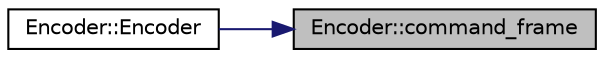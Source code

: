 digraph "Encoder::command_frame"
{
 // LATEX_PDF_SIZE
  edge [fontname="Helvetica",fontsize="10",labelfontname="Helvetica",labelfontsize="10"];
  node [fontname="Helvetica",fontsize="10",shape=record];
  rankdir="RL";
  Node1 [label="Encoder::command_frame",height=0.2,width=0.4,color="black", fillcolor="grey75", style="filled", fontcolor="black",tooltip=" "];
  Node1 -> Node2 [dir="back",color="midnightblue",fontsize="10",style="solid",fontname="Helvetica"];
  Node2 [label="Encoder::Encoder",height=0.2,width=0.4,color="black", fillcolor="white", style="filled",URL="$classEncoder.html#af95dd23498e04c2a13bdd0c1b994cb44",tooltip=" "];
}

